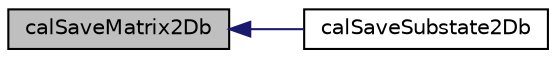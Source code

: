digraph "calSaveMatrix2Db"
{
  edge [fontname="Helvetica",fontsize="10",labelfontname="Helvetica",labelfontsize="10"];
  node [fontname="Helvetica",fontsize="10",shape=record];
  rankdir="LR";
  Node1 [label="calSaveMatrix2Db",height=0.2,width=0.4,color="black", fillcolor="grey75", style="filled" fontcolor="black"];
  Node1 -> Node2 [dir="back",color="midnightblue",fontsize="10",style="solid",fontname="Helvetica"];
  Node2 [label="calSaveSubstate2Db",height=0.2,width=0.4,color="black", fillcolor="white", style="filled",URL="$cal2_d_i_o_8h.html#ab3ef6d9704700c64eee73e47480af72e",tooltip="Saves a byte substate to file. "];
}
